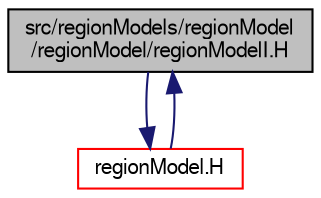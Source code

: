 digraph "src/regionModels/regionModel/regionModel/regionModelI.H"
{
  bgcolor="transparent";
  edge [fontname="FreeSans",fontsize="10",labelfontname="FreeSans",labelfontsize="10"];
  node [fontname="FreeSans",fontsize="10",shape=record];
  Node0 [label="src/regionModels/regionModel\l/regionModel/regionModelI.H",height=0.2,width=0.4,color="black", fillcolor="grey75", style="filled", fontcolor="black"];
  Node0 -> Node1 [color="midnightblue",fontsize="10",style="solid",fontname="FreeSans"];
  Node1 [label="regionModel.H",height=0.2,width=0.4,color="red",URL="$a14087.html"];
  Node1 -> Node0 [color="midnightblue",fontsize="10",style="solid",fontname="FreeSans"];
}
